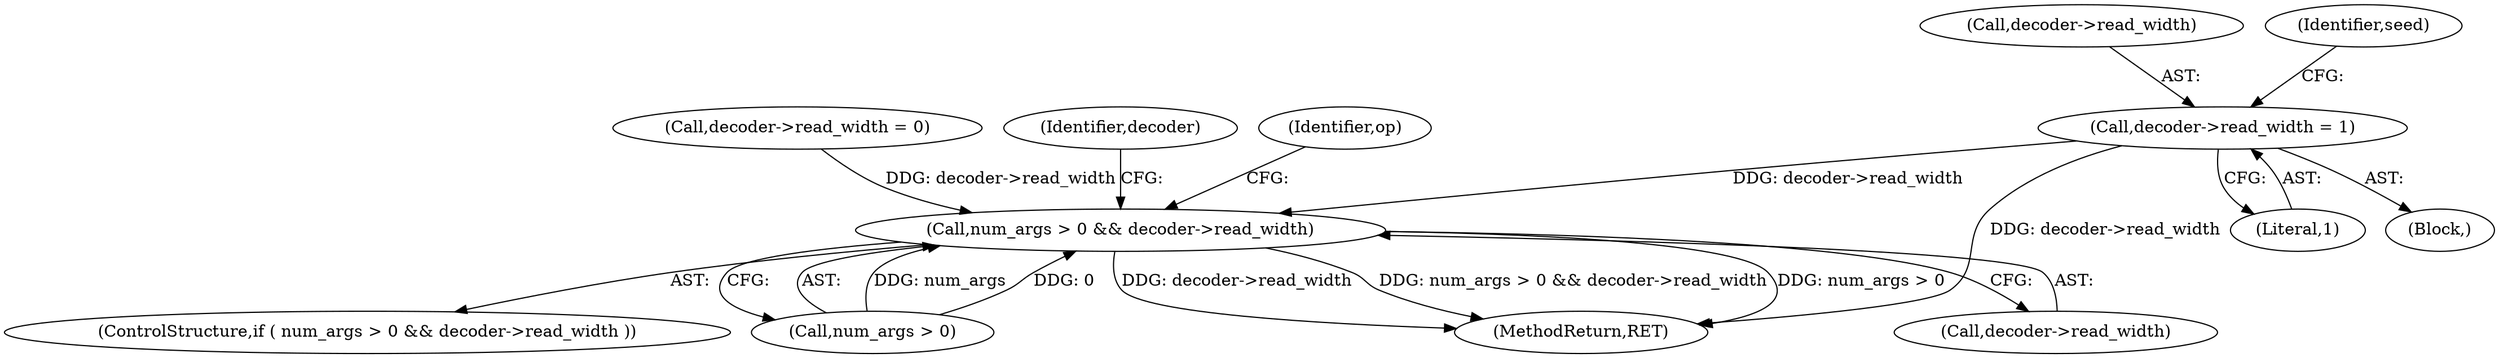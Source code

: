 digraph "0_savannah_7d3d2cc4fef72c6be9c454b3809c387e12b44cfc@API" {
"1000256" [label="(Call,decoder->read_width = 1)"];
"1000955" [label="(Call,num_args > 0 && decoder->read_width)"];
"1001028" [label="(Call,decoder->read_width = 0)"];
"1001030" [label="(Identifier,decoder)"];
"1000260" [label="(Literal,1)"];
"1000954" [label="(ControlStructure,if ( num_args > 0 && decoder->read_width ))"];
"1000257" [label="(Call,decoder->read_width)"];
"1000955" [label="(Call,num_args > 0 && decoder->read_width)"];
"1000222" [label="(Block,)"];
"1000262" [label="(Identifier,seed)"];
"1000956" [label="(Call,num_args > 0)"];
"1003716" [label="(MethodReturn,RET)"];
"1000959" [label="(Call,decoder->read_width)"];
"1000256" [label="(Call,decoder->read_width = 1)"];
"1000965" [label="(Identifier,op)"];
"1000256" -> "1000222"  [label="AST: "];
"1000256" -> "1000260"  [label="CFG: "];
"1000257" -> "1000256"  [label="AST: "];
"1000260" -> "1000256"  [label="AST: "];
"1000262" -> "1000256"  [label="CFG: "];
"1000256" -> "1003716"  [label="DDG: decoder->read_width"];
"1000256" -> "1000955"  [label="DDG: decoder->read_width"];
"1000955" -> "1000954"  [label="AST: "];
"1000955" -> "1000956"  [label="CFG: "];
"1000955" -> "1000959"  [label="CFG: "];
"1000956" -> "1000955"  [label="AST: "];
"1000959" -> "1000955"  [label="AST: "];
"1000965" -> "1000955"  [label="CFG: "];
"1001030" -> "1000955"  [label="CFG: "];
"1000955" -> "1003716"  [label="DDG: decoder->read_width"];
"1000955" -> "1003716"  [label="DDG: num_args > 0 && decoder->read_width"];
"1000955" -> "1003716"  [label="DDG: num_args > 0"];
"1000956" -> "1000955"  [label="DDG: num_args"];
"1000956" -> "1000955"  [label="DDG: 0"];
"1001028" -> "1000955"  [label="DDG: decoder->read_width"];
}

